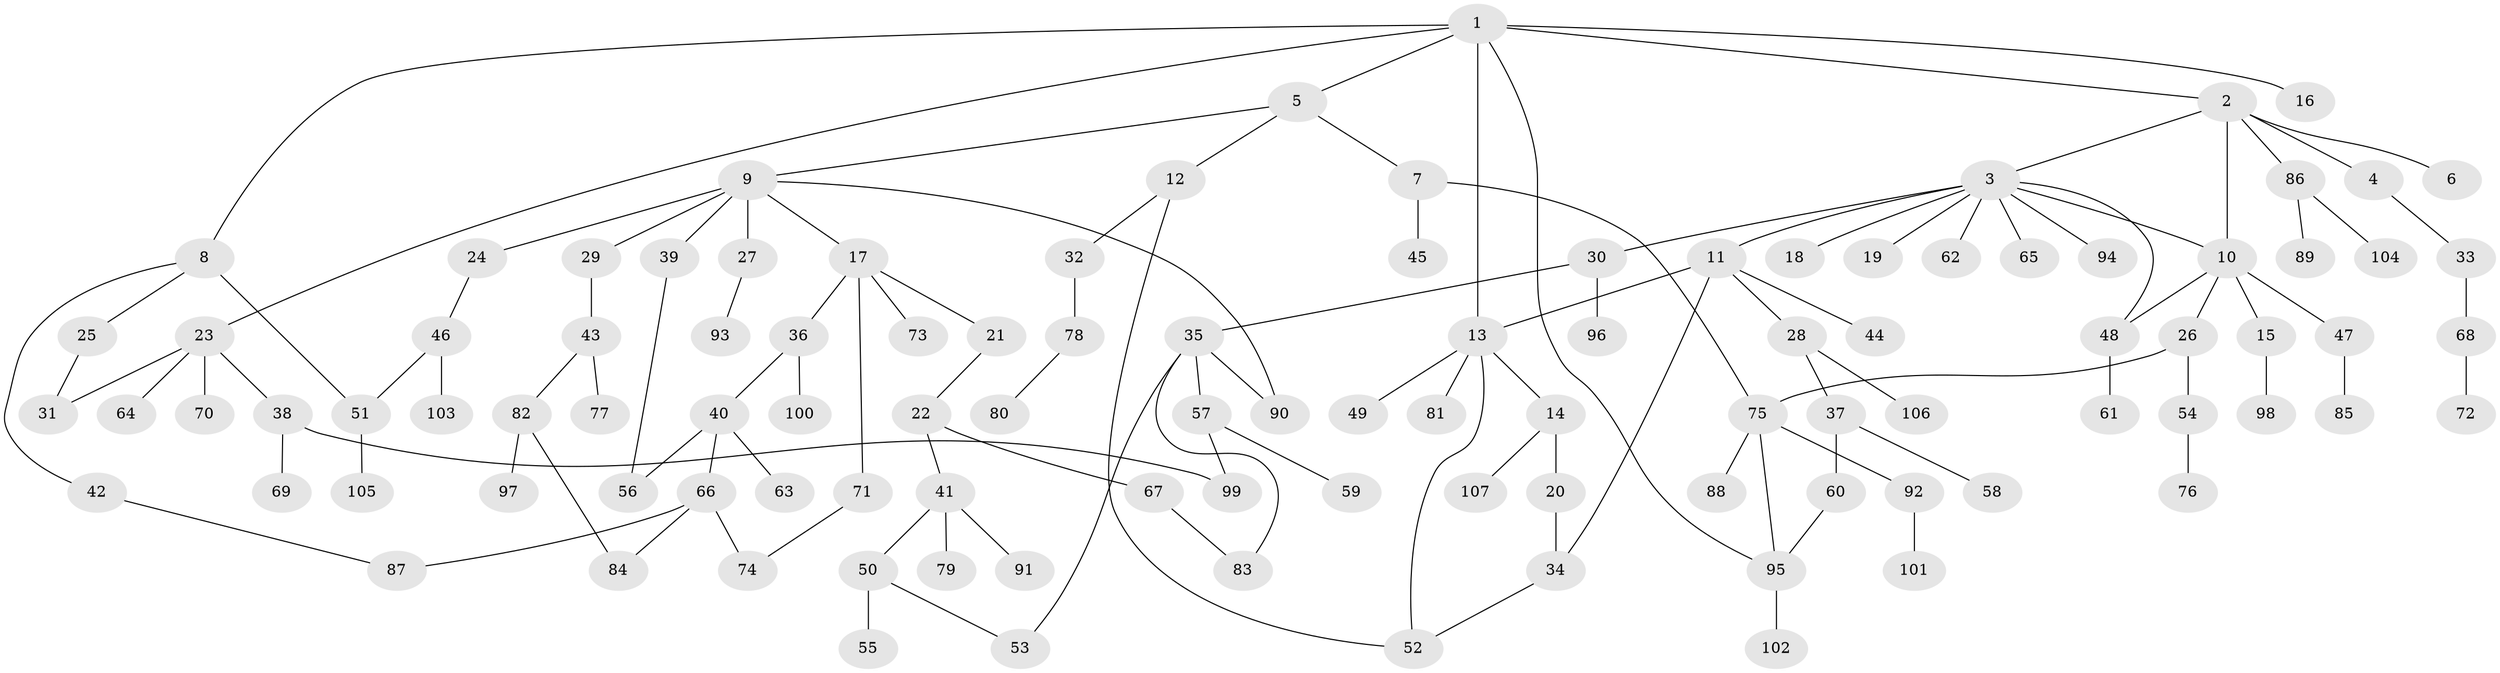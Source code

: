 // Generated by graph-tools (version 1.1) at 2025/25/03/09/25 03:25:31]
// undirected, 107 vertices, 125 edges
graph export_dot {
graph [start="1"]
  node [color=gray90,style=filled];
  1;
  2;
  3;
  4;
  5;
  6;
  7;
  8;
  9;
  10;
  11;
  12;
  13;
  14;
  15;
  16;
  17;
  18;
  19;
  20;
  21;
  22;
  23;
  24;
  25;
  26;
  27;
  28;
  29;
  30;
  31;
  32;
  33;
  34;
  35;
  36;
  37;
  38;
  39;
  40;
  41;
  42;
  43;
  44;
  45;
  46;
  47;
  48;
  49;
  50;
  51;
  52;
  53;
  54;
  55;
  56;
  57;
  58;
  59;
  60;
  61;
  62;
  63;
  64;
  65;
  66;
  67;
  68;
  69;
  70;
  71;
  72;
  73;
  74;
  75;
  76;
  77;
  78;
  79;
  80;
  81;
  82;
  83;
  84;
  85;
  86;
  87;
  88;
  89;
  90;
  91;
  92;
  93;
  94;
  95;
  96;
  97;
  98;
  99;
  100;
  101;
  102;
  103;
  104;
  105;
  106;
  107;
  1 -- 2;
  1 -- 5;
  1 -- 8;
  1 -- 16;
  1 -- 23;
  1 -- 95;
  1 -- 13;
  2 -- 3;
  2 -- 4;
  2 -- 6;
  2 -- 86;
  2 -- 10;
  3 -- 10;
  3 -- 11;
  3 -- 18;
  3 -- 19;
  3 -- 30;
  3 -- 62;
  3 -- 65;
  3 -- 94;
  3 -- 48;
  4 -- 33;
  5 -- 7;
  5 -- 9;
  5 -- 12;
  7 -- 45;
  7 -- 75;
  8 -- 25;
  8 -- 42;
  8 -- 51;
  9 -- 17;
  9 -- 24;
  9 -- 27;
  9 -- 29;
  9 -- 39;
  9 -- 90;
  10 -- 15;
  10 -- 26;
  10 -- 47;
  10 -- 48;
  11 -- 13;
  11 -- 28;
  11 -- 34;
  11 -- 44;
  12 -- 32;
  12 -- 52;
  13 -- 14;
  13 -- 49;
  13 -- 81;
  13 -- 52;
  14 -- 20;
  14 -- 107;
  15 -- 98;
  17 -- 21;
  17 -- 36;
  17 -- 71;
  17 -- 73;
  20 -- 34;
  21 -- 22;
  22 -- 41;
  22 -- 67;
  23 -- 31;
  23 -- 38;
  23 -- 64;
  23 -- 70;
  24 -- 46;
  25 -- 31;
  26 -- 54;
  26 -- 75;
  27 -- 93;
  28 -- 37;
  28 -- 106;
  29 -- 43;
  30 -- 35;
  30 -- 96;
  32 -- 78;
  33 -- 68;
  34 -- 52;
  35 -- 57;
  35 -- 83;
  35 -- 90;
  35 -- 53;
  36 -- 40;
  36 -- 100;
  37 -- 58;
  37 -- 60;
  38 -- 69;
  38 -- 99;
  39 -- 56;
  40 -- 56;
  40 -- 63;
  40 -- 66;
  41 -- 50;
  41 -- 79;
  41 -- 91;
  42 -- 87;
  43 -- 77;
  43 -- 82;
  46 -- 51;
  46 -- 103;
  47 -- 85;
  48 -- 61;
  50 -- 53;
  50 -- 55;
  51 -- 105;
  54 -- 76;
  57 -- 59;
  57 -- 99;
  60 -- 95;
  66 -- 74;
  66 -- 84;
  66 -- 87;
  67 -- 83;
  68 -- 72;
  71 -- 74;
  75 -- 88;
  75 -- 92;
  75 -- 95;
  78 -- 80;
  82 -- 97;
  82 -- 84;
  86 -- 89;
  86 -- 104;
  92 -- 101;
  95 -- 102;
}
